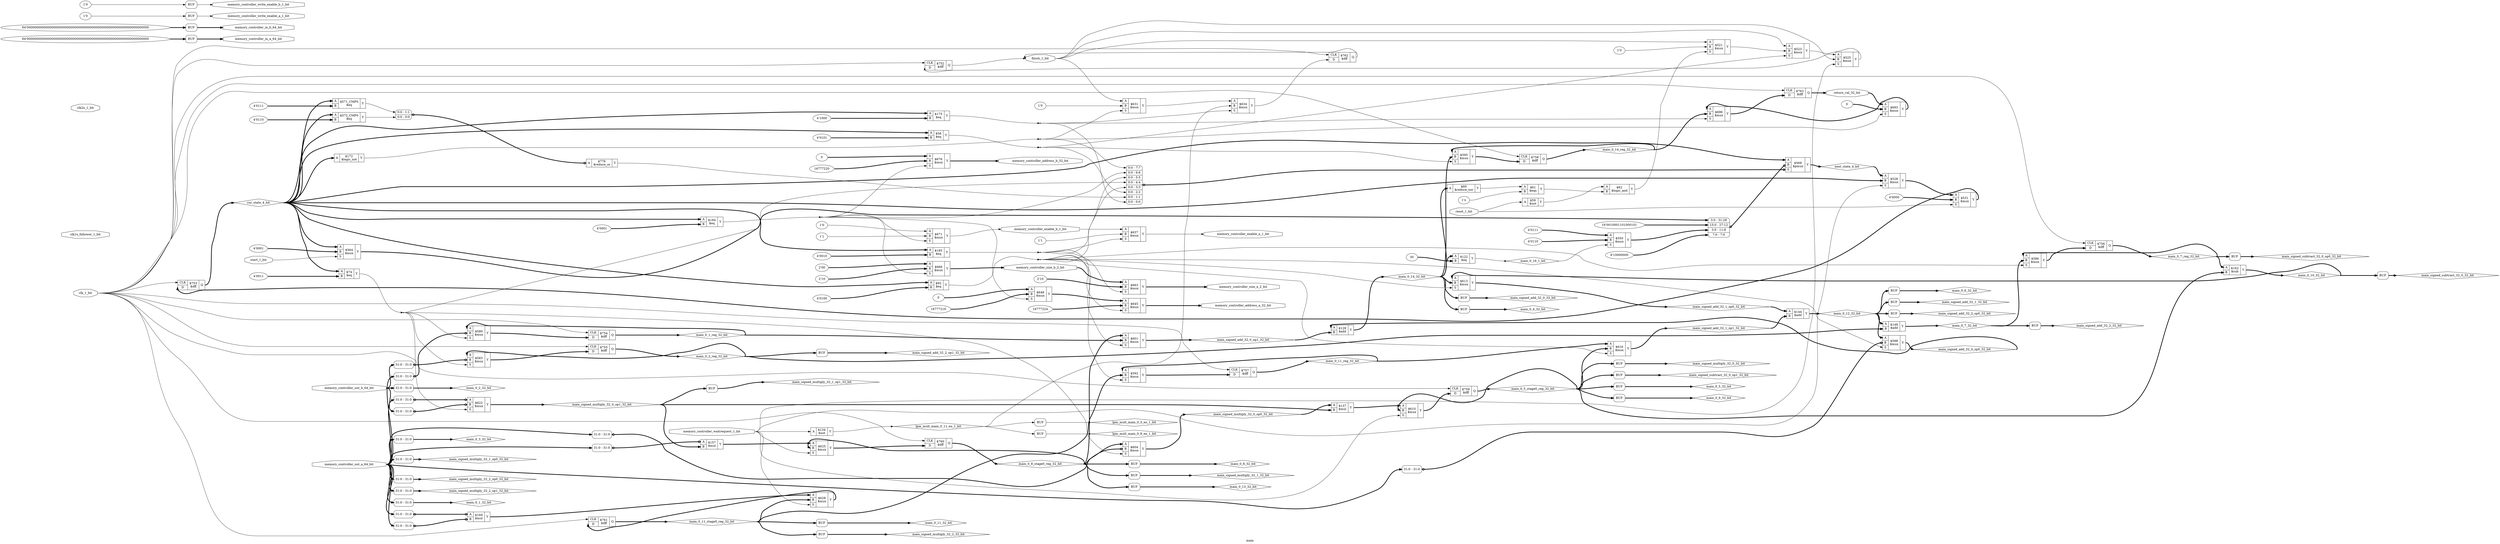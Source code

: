 digraph "main" {
label="main";
rankdir="LR";
remincross=true;
n39 [ shape=octagon, label="clk_1_bit", color="black", fontcolor="black" ];
n40 [ shape=octagon, label="clk1x_follower_1_bit", color="black", fontcolor="black" ];
n41 [ shape=octagon, label="clk2x_1_bit", color="black", fontcolor="black" ];
n42 [ shape=diamond, label="cur_state_4_bit", color="black", fontcolor="black" ];
n43 [ shape=octagon, label="finish_1_bit", color="black", fontcolor="black" ];
n44 [ shape=diamond, label="lpm_mult_main_0_11_en_1_bit", color="black", fontcolor="black" ];
n45 [ shape=diamond, label="lpm_mult_main_0_5_en_1_bit", color="black", fontcolor="black" ];
n46 [ shape=diamond, label="lpm_mult_main_0_8_en_1_bit", color="black", fontcolor="black" ];
n47 [ shape=diamond, label="main_0_1_32_bit", color="black", fontcolor="black" ];
n48 [ shape=diamond, label="main_0_10_32_bit", color="black", fontcolor="black" ];
n49 [ shape=diamond, label="main_0_11_32_bit", color="black", fontcolor="black" ];
n50 [ shape=diamond, label="main_0_11_reg_32_bit", color="black", fontcolor="black" ];
n51 [ shape=diamond, label="main_0_11_stage0_reg_32_bit", color="black", fontcolor="black" ];
n52 [ shape=diamond, label="main_0_12_32_bit", color="black", fontcolor="black" ];
n53 [ shape=diamond, label="main_0_13_32_bit", color="black", fontcolor="black" ];
n54 [ shape=diamond, label="main_0_14_32_bit", color="black", fontcolor="black" ];
n55 [ shape=diamond, label="main_0_14_reg_32_bit", color="black", fontcolor="black" ];
n56 [ shape=diamond, label="main_0_16_1_bit", color="black", fontcolor="black" ];
n57 [ shape=diamond, label="main_0_1_reg_32_bit", color="black", fontcolor="black" ];
n58 [ shape=diamond, label="main_0_2_32_bit", color="black", fontcolor="black" ];
n59 [ shape=diamond, label="main_0_2_reg_32_bit", color="black", fontcolor="black" ];
n60 [ shape=diamond, label="main_0_3_32_bit", color="black", fontcolor="black" ];
n61 [ shape=diamond, label="main_0_4_32_bit", color="black", fontcolor="black" ];
n62 [ shape=diamond, label="main_0_5_32_bit", color="black", fontcolor="black" ];
n63 [ shape=diamond, label="main_0_5_stage0_reg_32_bit", color="black", fontcolor="black" ];
n64 [ shape=diamond, label="main_0_6_32_bit", color="black", fontcolor="black" ];
n65 [ shape=diamond, label="main_0_7_32_bit", color="black", fontcolor="black" ];
n66 [ shape=diamond, label="main_0_7_reg_32_bit", color="black", fontcolor="black" ];
n67 [ shape=diamond, label="main_0_8_32_bit", color="black", fontcolor="black" ];
n68 [ shape=diamond, label="main_0_8_stage0_reg_32_bit", color="black", fontcolor="black" ];
n69 [ shape=diamond, label="main_0_9_32_bit", color="black", fontcolor="black" ];
n70 [ shape=diamond, label="main_signed_add_32_0_32_bit", color="black", fontcolor="black" ];
n71 [ shape=diamond, label="main_signed_add_32_0_op0_32_bit", color="black", fontcolor="black" ];
n72 [ shape=diamond, label="main_signed_add_32_0_op1_32_bit", color="black", fontcolor="black" ];
n73 [ shape=diamond, label="main_signed_add_32_1_32_bit", color="black", fontcolor="black" ];
n74 [ shape=diamond, label="main_signed_add_32_1_op0_32_bit", color="black", fontcolor="black" ];
n75 [ shape=diamond, label="main_signed_add_32_1_op1_32_bit", color="black", fontcolor="black" ];
n76 [ shape=diamond, label="main_signed_add_32_2_32_bit", color="black", fontcolor="black" ];
n77 [ shape=diamond, label="main_signed_add_32_2_op0_32_bit", color="black", fontcolor="black" ];
n78 [ shape=diamond, label="main_signed_add_32_2_op1_32_bit", color="black", fontcolor="black" ];
n79 [ shape=diamond, label="main_signed_multiply_32_0_32_bit", color="black", fontcolor="black" ];
n80 [ shape=diamond, label="main_signed_multiply_32_0_op0_32_bit", color="black", fontcolor="black" ];
n81 [ shape=diamond, label="main_signed_multiply_32_0_op1_32_bit", color="black", fontcolor="black" ];
n82 [ shape=diamond, label="main_signed_multiply_32_1_32_bit", color="black", fontcolor="black" ];
n83 [ shape=diamond, label="main_signed_multiply_32_1_op0_32_bit", color="black", fontcolor="black" ];
n84 [ shape=diamond, label="main_signed_multiply_32_1_op1_32_bit", color="black", fontcolor="black" ];
n85 [ shape=diamond, label="main_signed_multiply_32_2_32_bit", color="black", fontcolor="black" ];
n86 [ shape=diamond, label="main_signed_multiply_32_2_op0_32_bit", color="black", fontcolor="black" ];
n87 [ shape=diamond, label="main_signed_multiply_32_2_op1_32_bit", color="black", fontcolor="black" ];
n88 [ shape=diamond, label="main_signed_subtract_32_0_32_bit", color="black", fontcolor="black" ];
n89 [ shape=diamond, label="main_signed_subtract_32_0_op0_32_bit", color="black", fontcolor="black" ];
n90 [ shape=diamond, label="main_signed_subtract_32_0_op1_32_bit", color="black", fontcolor="black" ];
n91 [ shape=octagon, label="memory_controller_address_a_32_bit", color="black", fontcolor="black" ];
n92 [ shape=octagon, label="memory_controller_address_b_32_bit", color="black", fontcolor="black" ];
n93 [ shape=octagon, label="memory_controller_enable_a_1_bit", color="black", fontcolor="black" ];
n94 [ shape=octagon, label="memory_controller_enable_b_1_bit", color="black", fontcolor="black" ];
n95 [ shape=octagon, label="memory_controller_in_a_64_bit", color="black", fontcolor="black" ];
n96 [ shape=octagon, label="memory_controller_in_b_64_bit", color="black", fontcolor="black" ];
n97 [ shape=octagon, label="memory_controller_out_a_64_bit", color="black", fontcolor="black" ];
n98 [ shape=octagon, label="memory_controller_out_b_64_bit", color="black", fontcolor="black" ];
n99 [ shape=octagon, label="memory_controller_size_a_2_bit", color="black", fontcolor="black" ];
n100 [ shape=octagon, label="memory_controller_size_b_2_bit", color="black", fontcolor="black" ];
n101 [ shape=octagon, label="memory_controller_waitrequest_1_bit", color="black", fontcolor="black" ];
n102 [ shape=octagon, label="memory_controller_write_enable_a_1_bit", color="black", fontcolor="black" ];
n103 [ shape=octagon, label="memory_controller_write_enable_b_1_bit", color="black", fontcolor="black" ];
n104 [ shape=diamond, label="next_state_4_bit", color="black", fontcolor="black" ];
n105 [ shape=octagon, label="reset_1_bit", color="black", fontcolor="black" ];
n106 [ shape=octagon, label="return_val_32_bit", color="black", fontcolor="black" ];
n107 [ shape=octagon, label="start_1_bit", color="black", fontcolor="black" ];
c111 [ shape=record, label="{{<p108> A|<p109> B}|$128\n$add|{<p110> Y}}" ];
c112 [ shape=record, label="{{<p108> A|<p109> B}|$144\n$add|{<p110> Y}}" ];
c113 [ shape=record, label="{{<p108> A|<p109> B}|$148\n$add|{<p110> Y}}" ];
c114 [ shape=record, label="{{<p108> A}|$776\n$reduce_or|{<p110> Y}}" ];
x0 [ shape=record, style=rounded, label="<s1> 0:0 - 1:1 |<s0> 0:0 - 0:0 " ];
x0:e -> c114:p108:w [arrowhead=odiamond, arrowtail=odiamond, dir=both, color="black", style="setlinewidth(3)", label=""];
v1 [ label="4'0101" ];
c115 [ shape=record, label="{{<p108> A|<p109> B}|$58\n$eq|{<p110> Y}}" ];
c116 [ shape=record, label="{{<p108> A}|$59\n$not|{<p110> Y}}" ];
v2 [ label="4'0011" ];
c117 [ shape=record, label="{{<p108> A|<p109> B}|$74\n$eq|{<p110> Y}}" ];
v3 [ label="4'0100" ];
c118 [ shape=record, label="{{<p108> A|<p109> B}|$92\n$eq|{<p110> Y}}" ];
v4 [ label="30" ];
c119 [ shape=record, label="{{<p108> A|<p109> B}|$122\n$eq|{<p110> Y}}" ];
c120 [ shape=record, label="{{<p108> A}|$134\n$not|{<p110> Y}}" ];
c121 [ shape=record, label="{{<p108> A}|$172\n$logic_not|{<p110> Y}}" ];
v5 [ label="4'1000" ];
c122 [ shape=record, label="{{<p108> A|<p109> B}|$175\n$eq|{<p110> Y}}" ];
v6 [ label="4'0001" ];
c123 [ shape=record, label="{{<p108> A|<p109> B}|$184\n$eq|{<p110> Y}}" ];
v7 [ label="4'0010" ];
c124 [ shape=record, label="{{<p108> A|<p109> B}|$185\n$eq|{<p110> Y}}" ];
v8 [ label="1'x" ];
c125 [ shape=record, label="{{<p108> A|<p109> B}|$61\n$eqx|{<p110> Y}}" ];
c126 [ shape=record, label="{{<p108> A|<p109> B}|$62\n$logic_and|{<p110> Y}}" ];
c127 [ shape=record, label="{{<p108> A|<p109> B}|$137\n$mul|{<p110> Y}}" ];
c128 [ shape=record, label="{{<p108> A|<p109> B}|$157\n$mul|{<p110> Y}}" ];
x9 [ shape=record, style=rounded, label="<s0> 31:0 - 31:0 " ];
x9:e -> c128:p108:w [arrowhead=odiamond, arrowtail=odiamond, dir=both, color="black", style="setlinewidth(3)", label=""];
c129 [ shape=record, label="{{<p108> A|<p109> B}|$169\n$mul|{<p110> Y}}" ];
x10 [ shape=record, style=rounded, label="<s0> 31:0 - 31:0 " ];
x10:e -> c129:p108:w [arrowhead=odiamond, arrowtail=odiamond, dir=both, color="black", style="setlinewidth(3)", label=""];
x11 [ shape=record, style=rounded, label="<s0> 31:0 - 31:0 " ];
x11:e -> c129:p109:w [arrowhead=odiamond, arrowtail=odiamond, dir=both, color="black", style="setlinewidth(3)", label=""];
c133 [ shape=record, label="{{<p130> CLK|<p131> D}|$752\n$dff|{<p132> Q}}" ];
c134 [ shape=record, label="{{<p130> CLK|<p131> D}|$753\n$dff|{<p132> Q}}" ];
c135 [ shape=record, label="{{<p130> CLK|<p131> D}|$754\n$dff|{<p132> Q}}" ];
c136 [ shape=record, label="{{<p130> CLK|<p131> D}|$755\n$dff|{<p132> Q}}" ];
c137 [ shape=record, label="{{<p130> CLK|<p131> D}|$756\n$dff|{<p132> Q}}" ];
c138 [ shape=record, label="{{<p130> CLK|<p131> D}|$757\n$dff|{<p132> Q}}" ];
c139 [ shape=record, label="{{<p130> CLK|<p131> D}|$758\n$dff|{<p132> Q}}" ];
c140 [ shape=record, label="{{<p130> CLK|<p131> D}|$759\n$dff|{<p132> Q}}" ];
c141 [ shape=record, label="{{<p130> CLK|<p131> D}|$760\n$dff|{<p132> Q}}" ];
c142 [ shape=record, label="{{<p130> CLK|<p131> D}|$761\n$dff|{<p132> Q}}" ];
c143 [ shape=record, label="{{<p130> CLK|<p131> D}|$762\n$dff|{<p132> Q}}" ];
c144 [ shape=record, label="{{<p130> CLK|<p131> D}|$763\n$dff|{<p132> Q}}" ];
v12 [ label="1'0" ];
c146 [ shape=record, label="{{<p108> A|<p109> B|<p145> S}|$521\n$mux|{<p110> Y}}" ];
c147 [ shape=record, label="{{<p108> A|<p109> B|<p145> S}|$523\n$mux|{<p110> Y}}" ];
c148 [ shape=record, label="{{<p108> A|<p109> B|<p145> S}|$525\n$mux|{<p110> Y}}" ];
c149 [ shape=record, label="{{<p108> A|<p109> B|<p145> S}|$528\n$mux|{<p110> Y}}" ];
v13 [ label="4'0000" ];
c150 [ shape=record, label="{{<p108> A|<p109> B|<p145> S}|$531\n$mux|{<p110> Y}}" ];
v14 [ label="4'0111" ];
v15 [ label="4'0110" ];
c151 [ shape=record, label="{{<p108> A|<p109> B|<p145> S}|$550\n$mux|{<p110> Y}}" ];
v16 [ label="4'0001" ];
c152 [ shape=record, label="{{<p108> A|<p109> B|<p145> S}|$564\n$mux|{<p110> Y}}" ];
v18 [ label="16'0010001101000101" ];
v19 [ label="8'10000000" ];
c153 [ shape=record, label="{{<p108> A|<p109> B|<p145> S}|$569\n$pmux|{<p110> Y}}" ];
x17 [ shape=record, style=rounded, label="<s3> 3:0 - 31:28 |<s2> 15:0 - 27:12 |<s1> 3:0 - 11:8 |<s0> 7:0 - 7:0 " ];
x17:e -> c153:p109:w [arrowhead=odiamond, arrowtail=odiamond, dir=both, color="black", style="setlinewidth(3)", label=""];
x20 [ shape=record, style=rounded, label="<s7> 0:0 - 7:7 |<s6> 0:0 - 6:6 |<s5> 0:0 - 5:5 |<s4> 0:0 - 4:4 |<s3> 0:0 - 3:3 |<s2> 0:0 - 2:2 |<s1> 0:0 - 1:1 |<s0> 0:0 - 0:0 " ];
x20:e -> c153:p145:w [arrowhead=odiamond, arrowtail=odiamond, dir=both, color="black", style="setlinewidth(3)", label=""];
v21 [ label="4'0111" ];
c154 [ shape=record, label="{{<p108> A|<p109> B}|$571_CMP0\n$eq|{<p110> Y}}" ];
v22 [ label="4'0110" ];
c155 [ shape=record, label="{{<p108> A|<p109> B}|$572_CMP0\n$eq|{<p110> Y}}" ];
c156 [ shape=record, label="{{<p108> A|<p109> B|<p145> S}|$580\n$mux|{<p110> Y}}" ];
x23 [ shape=record, style=rounded, label="<s0> 31:0 - 31:0 " ];
x23:e -> c156:p109:w [arrowhead=odiamond, arrowtail=odiamond, dir=both, color="black", style="setlinewidth(3)", label=""];
c157 [ shape=record, label="{{<p108> A|<p109> B|<p145> S}|$583\n$mux|{<p110> Y}}" ];
x24 [ shape=record, style=rounded, label="<s0> 31:0 - 31:0 " ];
x24:e -> c157:p109:w [arrowhead=odiamond, arrowtail=odiamond, dir=both, color="black", style="setlinewidth(3)", label=""];
c158 [ shape=record, label="{{<p108> A|<p109> B|<p145> S}|$586\n$mux|{<p110> Y}}" ];
c159 [ shape=record, label="{{<p108> A|<p109> B|<p145> S}|$592\n$mux|{<p110> Y}}" ];
c160 [ shape=record, label="{{<p108> A|<p109> B|<p145> S}|$595\n$mux|{<p110> Y}}" ];
c161 [ shape=record, label="{{<p108> A|<p109> B|<p145> S}|$598\n$mux|{<p110> Y}}" ];
x25 [ shape=record, style=rounded, label="<s0> 31:0 - 31:0 " ];
x25:e -> c161:p109:w [arrowhead=odiamond, arrowtail=odiamond, dir=both, color="black", style="setlinewidth(3)", label=""];
c162 [ shape=record, label="{{<p108> A|<p109> B|<p145> S}|$601\n$mux|{<p110> Y}}" ];
c163 [ shape=record, label="{{<p108> A|<p109> B|<p145> S}|$604\n$mux|{<p110> Y}}" ];
x26 [ shape=record, style=rounded, label="<s0> 31:0 - 31:0 " ];
x26:e -> c163:p109:w [arrowhead=odiamond, arrowtail=odiamond, dir=both, color="black", style="setlinewidth(3)", label=""];
c164 [ shape=record, label="{{<p108> A|<p109> B|<p145> S}|$610\n$mux|{<p110> Y}}" ];
c165 [ shape=record, label="{{<p108> A|<p109> B|<p145> S}|$613\n$mux|{<p110> Y}}" ];
c166 [ shape=record, label="{{<p108> A|<p109> B|<p145> S}|$616\n$mux|{<p110> Y}}" ];
c167 [ shape=record, label="{{<p108> A|<p109> B|<p145> S}|$622\n$mux|{<p110> Y}}" ];
x27 [ shape=record, style=rounded, label="<s0> 31:0 - 31:0 " ];
x27:e -> c167:p108:w [arrowhead=odiamond, arrowtail=odiamond, dir=both, color="black", style="setlinewidth(3)", label=""];
x28 [ shape=record, style=rounded, label="<s0> 31:0 - 31:0 " ];
x28:e -> c167:p109:w [arrowhead=odiamond, arrowtail=odiamond, dir=both, color="black", style="setlinewidth(3)", label=""];
c168 [ shape=record, label="{{<p108> A|<p109> B|<p145> S}|$625\n$mux|{<p110> Y}}" ];
c169 [ shape=record, label="{{<p108> A|<p109> B|<p145> S}|$628\n$mux|{<p110> Y}}" ];
v29 [ label="1'0" ];
c170 [ shape=record, label="{{<p108> A|<p109> B|<p145> S}|$631\n$mux|{<p110> Y}}" ];
c171 [ shape=record, label="{{<p108> A|<p109> B|<p145> S}|$634\n$mux|{<p110> Y}}" ];
v30 [ label="1'1" ];
c172 [ shape=record, label="{{<p108> A|<p109> B|<p145> S}|$637\n$mux|{<p110> Y}}" ];
v31 [ label="16777224" ];
c173 [ shape=record, label="{{<p108> A|<p109> B|<p145> S}|$645\n$mux|{<p110> Y}}" ];
v32 [ label="0" ];
v33 [ label="16777216" ];
c174 [ shape=record, label="{{<p108> A|<p109> B|<p145> S}|$648\n$mux|{<p110> Y}}" ];
v34 [ label="2'10" ];
c175 [ shape=record, label="{{<p108> A|<p109> B|<p145> S}|$663\n$mux|{<p110> Y}}" ];
v35 [ label="2'00" ];
v36 [ label="2'10" ];
c176 [ shape=record, label="{{<p108> A|<p109> B|<p145> S}|$666\n$mux|{<p110> Y}}" ];
v37 [ label="1'0" ];
v38 [ label="1'1" ];
c177 [ shape=record, label="{{<p108> A|<p109> B|<p145> S}|$671\n$mux|{<p110> Y}}" ];
v39 [ label="0" ];
v40 [ label="16777220" ];
c178 [ shape=record, label="{{<p108> A|<p109> B|<p145> S}|$676\n$mux|{<p110> Y}}" ];
v41 [ label="0" ];
c179 [ shape=record, label="{{<p108> A|<p109> B|<p145> S}|$693\n$mux|{<p110> Y}}" ];
c180 [ shape=record, label="{{<p108> A|<p109> B|<p145> S}|$696\n$mux|{<p110> Y}}" ];
c181 [ shape=record, label="{{<p108> A}|$60\n$reduce_xor|{<p110> Y}}" ];
c182 [ shape=record, label="{{<p108> A|<p109> B}|$162\n$sub|{<p110> Y}}" ];
x42 [shape=box, style=rounded, label="BUF"];
x43 [shape=box, style=rounded, label="BUF"];
x44 [ shape=record, style=rounded, label="<s0> 31:0 - 31:0 " ];
x45 [shape=box, style=rounded, label="BUF"];
x46 [shape=box, style=rounded, label="BUF"];
x47 [ shape=record, style=rounded, label="<s0> 31:0 - 31:0 " ];
x48 [ shape=record, style=rounded, label="<s0> 31:0 - 31:0 " ];
x49 [shape=box, style=rounded, label="BUF"];
x50 [shape=box, style=rounded, label="BUF"];
x51 [shape=box, style=rounded, label="BUF"];
x52 [shape=box, style=rounded, label="BUF"];
x53 [shape=box, style=rounded, label="BUF"];
x54 [shape=box, style=rounded, label="BUF"];
x55 [shape=box, style=rounded, label="BUF"];
x56 [shape=box, style=rounded, label="BUF"];
x57 [shape=box, style=rounded, label="BUF"];
x58 [shape=box, style=rounded, label="BUF"];
x59 [shape=box, style=rounded, label="BUF"];
x60 [shape=box, style=rounded, label="BUF"];
x61 [ shape=record, style=rounded, label="<s0> 31:0 - 31:0 " ];
x62 [shape=box, style=rounded, label="BUF"];
x63 [shape=box, style=rounded, label="BUF"];
x64 [ shape=record, style=rounded, label="<s0> 31:0 - 31:0 " ];
x65 [ shape=record, style=rounded, label="<s0> 31:0 - 31:0 " ];
x66 [shape=box, style=rounded, label="BUF"];
x67 [shape=box, style=rounded, label="BUF"];
x68 [shape=box, style=rounded, label="BUF"];
v69 [ label="64'0000000000000000000000000000000000000000000000000000000000000000" ];
x70 [shape=box, style=rounded, label="BUF"];
v71 [ label="64'0000000000000000000000000000000000000000000000000000000000000000" ];
x72 [shape=box, style=rounded, label="BUF"];
v73 [ label="1'0" ];
x74 [shape=box, style=rounded, label="BUF"];
v75 [ label="1'0" ];
x76 [shape=box, style=rounded, label="BUF"];
c158:p110:e -> c137:p131:w [color="black", style="setlinewidth(3)", label=""];
c176:p110:e -> n100:w [color="black", style="setlinewidth(3)", label=""];
n100:e -> c175:p108:w [color="black", style="setlinewidth(3)", label=""];
n101:e -> c120:p108:w [color="black", label=""];
n101:e -> c148:p145:w [color="black", label=""];
n101:e -> c149:p145:w [color="black", label=""];
n101:e -> c164:p145:w [color="black", label=""];
n101:e -> c168:p145:w [color="black", label=""];
n101:e -> c169:p145:w [color="black", label=""];
x74:e:e -> n102:w [color="black", label=""];
x76:e:e -> n103:w [color="black", label=""];
c153:p110:e -> n104:w [color="black", style="setlinewidth(3)", label=""];
n104:e -> c149:p108:w [color="black", style="setlinewidth(3)", label=""];
n105:e -> c116:p108:w [color="black", label=""];
n105:e -> c150:p145:w [color="black", label=""];
c144:p132:e -> n106:w [color="black", style="setlinewidth(3)", label=""];
n106:e -> c179:p108:w [color="black", style="setlinewidth(3)", label=""];
n107:e -> c152:p145:w [color="black", label=""];
c168:p110:e -> c141:p131:w [color="black", style="setlinewidth(3)", label=""];
c180:p110:e -> c144:p131:w [color="black", style="setlinewidth(3)", label=""];
c171:p110:e -> c143:p131:w [color="black", label=""];
c174:p110:e -> c173:p108:w [color="black", style="setlinewidth(3)", label=""];
c152:p110:e -> x17:s3:w [color="black", style="setlinewidth(3)", label=""];
c151:p110:e -> x17:s1:w [color="black", style="setlinewidth(3)", label=""];
c114:p110:e -> x20:s1:w [color="black", label=""];
n18 [ shape=point ];
c115:p110:e -> n18:w [color="black", label=""];
n18:e -> c147:p145:w [color="black", label=""];
n18:e -> c160:p145:w [color="black", label=""];
n18:e -> x20:s2:w [color="black", label=""];
c116:p110:e -> c126:p108:w [color="black", label=""];
c150:p110:e -> c134:p131:w [color="black", style="setlinewidth(3)", label=""];
n20 [ shape=point ];
c117:p110:e -> n20:w [color="black", label=""];
n20:e -> c156:p145:w [color="black", label=""];
n20:e -> c157:p145:w [color="black", label=""];
n20:e -> c163:p145:w [color="black", label=""];
n20:e -> c167:p145:w [color="black", label=""];
n20:e -> x20:s4:w [color="black", label=""];
n21 [ shape=point ];
c118:p110:e -> n21:w [color="black", label=""];
n21:e -> c158:p145:w [color="black", label=""];
n21:e -> c159:p145:w [color="black", label=""];
n21:e -> c161:p145:w [color="black", label=""];
n21:e -> c162:p145:w [color="black", label=""];
n21:e -> c165:p145:w [color="black", label=""];
n21:e -> c166:p145:w [color="black", label=""];
n21:e -> x20:s3:w [color="black", label=""];
n22 [ shape=point ];
c121:p110:e -> n22:w [color="black", label=""];
n22:e -> c170:p145:w [color="black", label=""];
n22:e -> c179:p145:w [color="black", label=""];
n22:e -> x20:s7:w [color="black", label=""];
n23 [ shape=point ];
c122:p110:e -> n23:w [color="black", label=""];
n23:e -> c171:p145:w [color="black", label=""];
n23:e -> c180:p145:w [color="black", label=""];
n23:e -> x20:s0:w [color="black", label=""];
n24 [ shape=point ];
c123:p110:e -> n24:w [color="black", label=""];
n24:e -> c174:p145:w [color="black", label=""];
n24:e -> c176:p145:w [color="black", label=""];
n24:e -> c177:p145:w [color="black", label=""];
n24:e -> c178:p145:w [color="black", label=""];
n24:e -> x20:s6:w [color="black", label=""];
n25 [ shape=point ];
c124:p110:e -> n25:w [color="black", label=""];
n25:e -> c172:p145:w [color="black", label=""];
n25:e -> c173:p145:w [color="black", label=""];
n25:e -> c175:p145:w [color="black", label=""];
n25:e -> x20:s5:w [color="black", label=""];
c125:p110:e -> c126:p109:w [color="black", label=""];
c126:p110:e -> c146:p145:w [color="black", label=""];
c127:p110:e -> c164:p108:w [color="black", style="setlinewidth(3)", label=""];
c128:p110:e -> c168:p108:w [color="black", style="setlinewidth(3)", label=""];
c148:p110:e -> c133:p131:w [color="black", label=""];
c129:p110:e -> c169:p108:w [color="black", style="setlinewidth(3)", label=""];
c146:p110:e -> c147:p109:w [color="black", label=""];
c147:p110:e -> c148:p108:w [color="black", label=""];
c149:p110:e -> c150:p108:w [color="black", style="setlinewidth(3)", label=""];
c154:p110:e -> x0:s1:w [color="black", label=""];
c155:p110:e -> x0:s0:w [color="black", label=""];
c170:p110:e -> c171:p108:w [color="black", label=""];
c179:p110:e -> c180:p108:w [color="black", style="setlinewidth(3)", label=""];
c181:p110:e -> c125:p108:w [color="black", label=""];
n39:e -> c133:p130:w [color="black", label=""];
n39:e -> c134:p130:w [color="black", label=""];
n39:e -> c135:p130:w [color="black", label=""];
n39:e -> c136:p130:w [color="black", label=""];
n39:e -> c137:p130:w [color="black", label=""];
n39:e -> c138:p130:w [color="black", label=""];
n39:e -> c139:p130:w [color="black", label=""];
n39:e -> c140:p130:w [color="black", label=""];
n39:e -> c141:p130:w [color="black", label=""];
n39:e -> c142:p130:w [color="black", label=""];
n39:e -> c143:p130:w [color="black", label=""];
n39:e -> c144:p130:w [color="black", label=""];
c159:p110:e -> c138:p131:w [color="black", style="setlinewidth(3)", label=""];
c134:p132:e -> n42:w [color="black", style="setlinewidth(3)", label=""];
n42:e -> c115:p108:w [color="black", style="setlinewidth(3)", label=""];
n42:e -> c117:p108:w [color="black", style="setlinewidth(3)", label=""];
n42:e -> c118:p108:w [color="black", style="setlinewidth(3)", label=""];
n42:e -> c121:p108:w [color="black", style="setlinewidth(3)", label=""];
n42:e -> c122:p108:w [color="black", style="setlinewidth(3)", label=""];
n42:e -> c123:p108:w [color="black", style="setlinewidth(3)", label=""];
n42:e -> c124:p108:w [color="black", style="setlinewidth(3)", label=""];
n42:e -> c149:p109:w [color="black", style="setlinewidth(3)", label=""];
n42:e -> c152:p108:w [color="black", style="setlinewidth(3)", label=""];
n42:e -> c153:p108:w [color="black", style="setlinewidth(3)", label=""];
n42:e -> c154:p108:w [color="black", style="setlinewidth(3)", label=""];
n42:e -> c155:p108:w [color="black", style="setlinewidth(3)", label=""];
c133:p132:e -> n43:w [color="black", label=""];
c143:p132:e -> n43:w [color="black", label=""];
n43:e -> c146:p108:w [color="black", label=""];
n43:e -> c147:p108:w [color="black", label=""];
n43:e -> c148:p109:w [color="black", label=""];
n43:e -> c170:p108:w [color="black", label=""];
c120:p110:e -> n44:w [color="black", label=""];
n44:e -> c171:p109:w [color="black", label=""];
n44:e -> x42:w:w [color="black", label=""];
n44:e -> x43:w:w [color="black", label=""];
x42:e:e -> n45:w [color="black", label=""];
x43:e:e -> n46:w [color="black", label=""];
x44:e -> n47:w [color="black", style="setlinewidth(3)", label=""];
c182:p110:e -> n48:w [color="black", style="setlinewidth(3)", label=""];
n48:e -> c165:p108:w [color="black", style="setlinewidth(3)", label=""];
n48:e -> x66:w:w [color="black", style="setlinewidth(3)", label=""];
x45:e:e -> n49:w [color="black", style="setlinewidth(3)", label=""];
c169:p110:e -> c142:p131:w [color="black", style="setlinewidth(3)", label=""];
c138:p132:e -> n50:w [color="black", style="setlinewidth(3)", label=""];
n50:e -> c159:p108:w [color="black", style="setlinewidth(3)", label=""];
n50:e -> c166:p108:w [color="black", style="setlinewidth(3)", label=""];
c142:p132:e -> n51:w [color="black", style="setlinewidth(3)", label=""];
n51:e -> c159:p109:w [color="black", style="setlinewidth(3)", label=""];
n51:e -> c169:p109:w [color="black", style="setlinewidth(3)", label=""];
n51:e -> x45:w:w [color="black", style="setlinewidth(3)", label=""];
n51:e -> x63:w:w [color="black", style="setlinewidth(3)", label=""];
c112:p110:e -> n52:w [color="black", style="setlinewidth(3)", label=""];
n52:e -> c113:p108:w [color="black", style="setlinewidth(3)", label=""];
n52:e -> c161:p108:w [color="black", style="setlinewidth(3)", label=""];
n52:e -> x51:w:w [color="black", style="setlinewidth(3)", label=""];
n52:e -> x55:w:w [color="black", style="setlinewidth(3)", label=""];
n52:e -> x57:w:w [color="black", style="setlinewidth(3)", label=""];
x46:e:e -> n53:w [color="black", style="setlinewidth(3)", label=""];
c111:p110:e -> n54:w [color="black", style="setlinewidth(3)", label=""];
n54:e -> c119:p108:w [color="black", style="setlinewidth(3)", label=""];
n54:e -> c160:p109:w [color="black", style="setlinewidth(3)", label=""];
n54:e -> c165:p109:w [color="black", style="setlinewidth(3)", label=""];
n54:e -> c181:p108:w [color="black", style="setlinewidth(3)", label=""];
n54:e -> x49:w:w [color="black", style="setlinewidth(3)", label=""];
n54:e -> x54:w:w [color="black", style="setlinewidth(3)", label=""];
c139:p132:e -> n55:w [color="black", style="setlinewidth(3)", label=""];
n55:e -> c160:p108:w [color="black", style="setlinewidth(3)", label=""];
n55:e -> c180:p109:w [color="black", style="setlinewidth(3)", label=""];
c119:p110:e -> n56:w [color="black", label=""];
n56:e -> c151:p145:w [color="black", label=""];
c135:p132:e -> n57:w [color="black", style="setlinewidth(3)", label=""];
n57:e -> c156:p108:w [color="black", style="setlinewidth(3)", label=""];
n57:e -> c162:p109:w [color="black", style="setlinewidth(3)", label=""];
x47:e -> n58:w [color="black", style="setlinewidth(3)", label=""];
c136:p132:e -> n59:w [color="black", style="setlinewidth(3)", label=""];
n59:e -> c113:p109:w [color="black", style="setlinewidth(3)", label=""];
n59:e -> c157:p108:w [color="black", style="setlinewidth(3)", label=""];
n59:e -> x58:w:w [color="black", style="setlinewidth(3)", label=""];
c160:p110:e -> c139:p131:w [color="black", style="setlinewidth(3)", label=""];
x48:e -> n60:w [color="black", style="setlinewidth(3)", label=""];
x49:e:e -> n61:w [color="black", style="setlinewidth(3)", label=""];
x50:e:e -> n62:w [color="black", style="setlinewidth(3)", label=""];
c140:p132:e -> n63:w [color="black", style="setlinewidth(3)", label=""];
n63:e -> c164:p109:w [color="black", style="setlinewidth(3)", label=""];
n63:e -> c166:p109:w [color="black", style="setlinewidth(3)", label=""];
n63:e -> c182:p109:w [color="black", style="setlinewidth(3)", label=""];
n63:e -> x50:w:w [color="black", style="setlinewidth(3)", label=""];
n63:e -> x53:w:w [color="black", style="setlinewidth(3)", label=""];
n63:e -> x59:w:w [color="black", style="setlinewidth(3)", label=""];
n63:e -> x68:w:w [color="black", style="setlinewidth(3)", label=""];
x51:e:e -> n64:w [color="black", style="setlinewidth(3)", label=""];
c113:p110:e -> n65:w [color="black", style="setlinewidth(3)", label=""];
n65:e -> c158:p109:w [color="black", style="setlinewidth(3)", label=""];
n65:e -> x56:w:w [color="black", style="setlinewidth(3)", label=""];
c137:p132:e -> n66:w [color="black", style="setlinewidth(3)", label=""];
n66:e -> c158:p108:w [color="black", style="setlinewidth(3)", label=""];
n66:e -> c182:p108:w [color="black", style="setlinewidth(3)", label=""];
n66:e -> x67:w:w [color="black", style="setlinewidth(3)", label=""];
x52:e:e -> n67:w [color="black", style="setlinewidth(3)", label=""];
c141:p132:e -> n68:w [color="black", style="setlinewidth(3)", label=""];
n68:e -> c162:p108:w [color="black", style="setlinewidth(3)", label=""];
n68:e -> c163:p108:w [color="black", style="setlinewidth(3)", label=""];
n68:e -> c168:p109:w [color="black", style="setlinewidth(3)", label=""];
n68:e -> x46:w:w [color="black", style="setlinewidth(3)", label=""];
n68:e -> x52:w:w [color="black", style="setlinewidth(3)", label=""];
n68:e -> x60:w:w [color="black", style="setlinewidth(3)", label=""];
x53:e:e -> n69:w [color="black", style="setlinewidth(3)", label=""];
c156:p110:e -> c135:p131:w [color="black", style="setlinewidth(3)", label=""];
x54:e:e -> n70:w [color="black", style="setlinewidth(3)", label=""];
c161:p110:e -> n71:w [color="black", style="setlinewidth(3)", label=""];
n71:e -> c111:p108:w [color="black", style="setlinewidth(3)", label=""];
c162:p110:e -> n72:w [color="black", style="setlinewidth(3)", label=""];
n72:e -> c111:p109:w [color="black", style="setlinewidth(3)", label=""];
x55:e:e -> n73:w [color="black", style="setlinewidth(3)", label=""];
c165:p110:e -> n74:w [color="black", style="setlinewidth(3)", label=""];
n74:e -> c112:p108:w [color="black", style="setlinewidth(3)", label=""];
c166:p110:e -> n75:w [color="black", style="setlinewidth(3)", label=""];
n75:e -> c112:p109:w [color="black", style="setlinewidth(3)", label=""];
x56:e:e -> n76:w [color="black", style="setlinewidth(3)", label=""];
x57:e:e -> n77:w [color="black", style="setlinewidth(3)", label=""];
x58:e:e -> n78:w [color="black", style="setlinewidth(3)", label=""];
x59:e:e -> n79:w [color="black", style="setlinewidth(3)", label=""];
c157:p110:e -> c136:p131:w [color="black", style="setlinewidth(3)", label=""];
c163:p110:e -> n80:w [color="black", style="setlinewidth(3)", label=""];
n80:e -> c127:p108:w [color="black", style="setlinewidth(3)", label=""];
c167:p110:e -> n81:w [color="black", style="setlinewidth(3)", label=""];
n81:e -> c127:p109:w [color="black", style="setlinewidth(3)", label=""];
n81:e -> c128:p109:w [color="black", style="setlinewidth(3)", label=""];
n81:e -> x62:w:w [color="black", style="setlinewidth(3)", label=""];
x60:e:e -> n82:w [color="black", style="setlinewidth(3)", label=""];
x61:e -> n83:w [color="black", style="setlinewidth(3)", label=""];
x62:e:e -> n84:w [color="black", style="setlinewidth(3)", label=""];
x63:e:e -> n85:w [color="black", style="setlinewidth(3)", label=""];
x64:e -> n86:w [color="black", style="setlinewidth(3)", label=""];
x65:e -> n87:w [color="black", style="setlinewidth(3)", label=""];
x66:e:e -> n88:w [color="black", style="setlinewidth(3)", label=""];
x67:e:e -> n89:w [color="black", style="setlinewidth(3)", label=""];
c164:p110:e -> c140:p131:w [color="black", style="setlinewidth(3)", label=""];
x68:e:e -> n90:w [color="black", style="setlinewidth(3)", label=""];
c173:p110:e -> n91:w [color="black", style="setlinewidth(3)", label=""];
c178:p110:e -> n92:w [color="black", style="setlinewidth(3)", label=""];
c172:p110:e -> n93:w [color="black", label=""];
c177:p110:e -> n94:w [color="black", label=""];
n94:e -> c172:p108:w [color="black", label=""];
x70:e:e -> n95:w [color="black", style="setlinewidth(3)", label=""];
x72:e:e -> n96:w [color="black", style="setlinewidth(3)", label=""];
n97:e -> x10:s0:w [color="black", style="setlinewidth(3)", label=""];
n97:e -> x11:s0:w [color="black", style="setlinewidth(3)", label=""];
n97:e -> x23:s0:w [color="black", style="setlinewidth(3)", label=""];
n97:e -> x25:s0:w [color="black", style="setlinewidth(3)", label=""];
n97:e -> x26:s0:w [color="black", style="setlinewidth(3)", label=""];
n97:e -> x27:s0:w [color="black", style="setlinewidth(3)", label=""];
n97:e -> x44:s0:w [color="black", style="setlinewidth(3)", label=""];
n97:e -> x48:s0:w [color="black", style="setlinewidth(3)", label=""];
n97:e -> x61:s0:w [color="black", style="setlinewidth(3)", label=""];
n97:e -> x64:s0:w [color="black", style="setlinewidth(3)", label=""];
n97:e -> x65:s0:w [color="black", style="setlinewidth(3)", label=""];
n97:e -> x9:s0:w [color="black", style="setlinewidth(3)", label=""];
n98:e -> x24:s0:w [color="black", style="setlinewidth(3)", label=""];
n98:e -> x28:s0:w [color="black", style="setlinewidth(3)", label=""];
n98:e -> x47:s0:w [color="black", style="setlinewidth(3)", label=""];
c175:p110:e -> n99:w [color="black", style="setlinewidth(3)", label=""];
v1:e -> c115:p109:w [color="black", style="setlinewidth(3)", label=""];
v12:e -> c146:p109:w [color="black", label=""];
v13:e -> c150:p109:w [color="black", style="setlinewidth(3)", label=""];
v14:e -> c151:p108:w [color="black", style="setlinewidth(3)", label=""];
v15:e -> c151:p109:w [color="black", style="setlinewidth(3)", label=""];
v16:e -> c152:p109:w [color="black", style="setlinewidth(3)", label=""];
v18:e -> x17:s2:w [color="black", style="setlinewidth(3)", label=""];
v19:e -> x17:s0:w [color="black", style="setlinewidth(3)", label=""];
v2:e -> c117:p109:w [color="black", style="setlinewidth(3)", label=""];
v21:e -> c154:p109:w [color="black", style="setlinewidth(3)", label=""];
v22:e -> c155:p109:w [color="black", style="setlinewidth(3)", label=""];
v29:e -> c170:p109:w [color="black", label=""];
v3:e -> c118:p109:w [color="black", style="setlinewidth(3)", label=""];
v30:e -> c172:p109:w [color="black", label=""];
v31:e -> c173:p109:w [color="black", style="setlinewidth(3)", label=""];
v32:e -> c174:p108:w [color="black", style="setlinewidth(3)", label=""];
v33:e -> c174:p109:w [color="black", style="setlinewidth(3)", label=""];
v34:e -> c175:p109:w [color="black", style="setlinewidth(3)", label=""];
v35:e -> c176:p108:w [color="black", style="setlinewidth(3)", label=""];
v36:e -> c176:p109:w [color="black", style="setlinewidth(3)", label=""];
v37:e -> c177:p108:w [color="black", label=""];
v38:e -> c177:p109:w [color="black", label=""];
v39:e -> c178:p108:w [color="black", style="setlinewidth(3)", label=""];
v4:e -> c119:p109:w [color="black", style="setlinewidth(3)", label=""];
v40:e -> c178:p109:w [color="black", style="setlinewidth(3)", label=""];
v41:e -> c179:p109:w [color="black", style="setlinewidth(3)", label=""];
v5:e -> c122:p109:w [color="black", style="setlinewidth(3)", label=""];
v6:e -> c123:p109:w [color="black", style="setlinewidth(3)", label=""];
v69:e -> x70:w:w [color="black", style="setlinewidth(3)", label=""];
v7:e -> c124:p109:w [color="black", style="setlinewidth(3)", label=""];
v71:e -> x72:w:w [color="black", style="setlinewidth(3)", label=""];
v73:e -> x74:w:w [color="black", label=""];
v75:e -> x76:w:w [color="black", label=""];
v8:e -> c125:p109:w [color="black", label=""];
}
